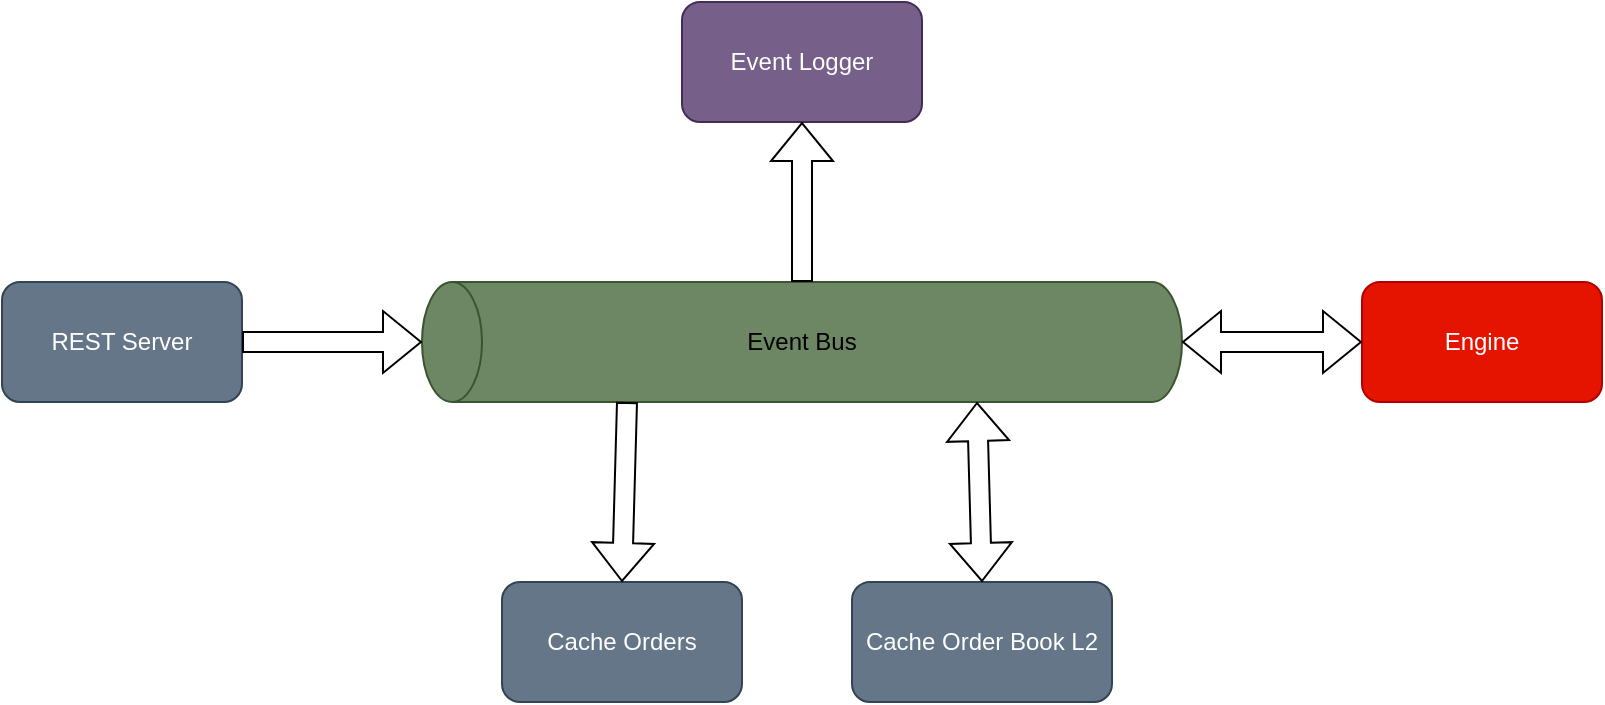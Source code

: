 <mxfile version="27.0.6">
  <diagram name="Page-1" id="mVKH6tUzzrrZ4Yd1QHYP">
    <mxGraphModel dx="1426" dy="787" grid="1" gridSize="10" guides="1" tooltips="1" connect="1" arrows="1" fold="1" page="1" pageScale="1" pageWidth="850" pageHeight="1100" math="0" shadow="0">
      <root>
        <mxCell id="0" />
        <mxCell id="1" parent="0" />
        <mxCell id="ZDfN664WdON5GQwZwiLv-1" value="" style="shape=cylinder3;whiteSpace=wrap;html=1;boundedLbl=1;backgroundOutline=1;size=15;rotation=-90;fillColor=#6d8764;fontColor=#ffffff;strokeColor=#3A5431;" vertex="1" parent="1">
          <mxGeometry x="370" y="120" width="60" height="380" as="geometry" />
        </mxCell>
        <mxCell id="ZDfN664WdON5GQwZwiLv-2" value="Event Bus" style="text;html=1;align=center;verticalAlign=middle;whiteSpace=wrap;rounded=0;" vertex="1" parent="1">
          <mxGeometry x="370" y="295" width="60" height="30" as="geometry" />
        </mxCell>
        <mxCell id="ZDfN664WdON5GQwZwiLv-5" value="Engine" style="rounded=1;whiteSpace=wrap;html=1;fillColor=#e51400;fontColor=#ffffff;strokeColor=#B20000;" vertex="1" parent="1">
          <mxGeometry x="680" y="280" width="120" height="60" as="geometry" />
        </mxCell>
        <mxCell id="ZDfN664WdON5GQwZwiLv-6" value="Event Logger" style="rounded=1;whiteSpace=wrap;html=1;fillColor=#76608a;fontColor=#ffffff;strokeColor=#432D57;" vertex="1" parent="1">
          <mxGeometry x="340" y="140" width="120" height="60" as="geometry" />
        </mxCell>
        <mxCell id="ZDfN664WdON5GQwZwiLv-7" value="REST Server" style="rounded=1;whiteSpace=wrap;html=1;fillColor=#647687;fontColor=#ffffff;strokeColor=#314354;" vertex="1" parent="1">
          <mxGeometry y="280" width="120" height="60" as="geometry" />
        </mxCell>
        <mxCell id="ZDfN664WdON5GQwZwiLv-9" value="Cache Order Book L2" style="rounded=1;whiteSpace=wrap;html=1;fillColor=#647687;fontColor=#ffffff;strokeColor=#314354;" vertex="1" parent="1">
          <mxGeometry x="425" y="430" width="130" height="60" as="geometry" />
        </mxCell>
        <mxCell id="ZDfN664WdON5GQwZwiLv-10" value="Cache Orders" style="rounded=1;whiteSpace=wrap;html=1;fillColor=#647687;fontColor=#ffffff;strokeColor=#314354;" vertex="1" parent="1">
          <mxGeometry x="250" y="430" width="120" height="60" as="geometry" />
        </mxCell>
        <mxCell id="ZDfN664WdON5GQwZwiLv-13" value="" style="shape=flexArrow;endArrow=classic;startArrow=classic;html=1;rounded=0;exitX=0.5;exitY=0;exitDx=0;exitDy=0;entryX=0;entryY=0;entryDx=0;entryDy=277.5;entryPerimeter=0;" edge="1" parent="1" source="ZDfN664WdON5GQwZwiLv-9" target="ZDfN664WdON5GQwZwiLv-1">
          <mxGeometry width="100" height="100" relative="1" as="geometry">
            <mxPoint x="380" y="450" as="sourcePoint" />
            <mxPoint x="480" y="350" as="targetPoint" />
          </mxGeometry>
        </mxCell>
        <mxCell id="ZDfN664WdON5GQwZwiLv-14" value="" style="shape=flexArrow;endArrow=classic;html=1;rounded=0;exitX=0;exitY=0;exitDx=0;exitDy=102.5;exitPerimeter=0;entryX=0.5;entryY=0;entryDx=0;entryDy=0;" edge="1" parent="1" source="ZDfN664WdON5GQwZwiLv-1" target="ZDfN664WdON5GQwZwiLv-10">
          <mxGeometry width="50" height="50" relative="1" as="geometry">
            <mxPoint x="400" y="430" as="sourcePoint" />
            <mxPoint x="450" y="380" as="targetPoint" />
          </mxGeometry>
        </mxCell>
        <mxCell id="ZDfN664WdON5GQwZwiLv-15" value="" style="shape=flexArrow;endArrow=classic;html=1;rounded=0;exitX=1;exitY=0.5;exitDx=0;exitDy=0;exitPerimeter=0;entryX=0.5;entryY=1;entryDx=0;entryDy=0;" edge="1" parent="1" source="ZDfN664WdON5GQwZwiLv-1" target="ZDfN664WdON5GQwZwiLv-6">
          <mxGeometry width="50" height="50" relative="1" as="geometry">
            <mxPoint x="400" y="430" as="sourcePoint" />
            <mxPoint x="450" y="380" as="targetPoint" />
          </mxGeometry>
        </mxCell>
        <mxCell id="ZDfN664WdON5GQwZwiLv-16" value="" style="shape=flexArrow;endArrow=classic;startArrow=classic;html=1;rounded=0;entryX=0;entryY=0.5;entryDx=0;entryDy=0;exitX=0.5;exitY=1;exitDx=0;exitDy=0;exitPerimeter=0;" edge="1" parent="1" source="ZDfN664WdON5GQwZwiLv-1" target="ZDfN664WdON5GQwZwiLv-5">
          <mxGeometry width="100" height="100" relative="1" as="geometry">
            <mxPoint x="380" y="450" as="sourcePoint" />
            <mxPoint x="480" y="350" as="targetPoint" />
          </mxGeometry>
        </mxCell>
        <mxCell id="ZDfN664WdON5GQwZwiLv-17" value="" style="shape=flexArrow;endArrow=classic;html=1;rounded=0;exitX=1;exitY=0.5;exitDx=0;exitDy=0;entryX=0.5;entryY=0;entryDx=0;entryDy=0;entryPerimeter=0;" edge="1" parent="1" source="ZDfN664WdON5GQwZwiLv-7" target="ZDfN664WdON5GQwZwiLv-1">
          <mxGeometry width="50" height="50" relative="1" as="geometry">
            <mxPoint x="400" y="430" as="sourcePoint" />
            <mxPoint x="450" y="380" as="targetPoint" />
          </mxGeometry>
        </mxCell>
      </root>
    </mxGraphModel>
  </diagram>
</mxfile>
